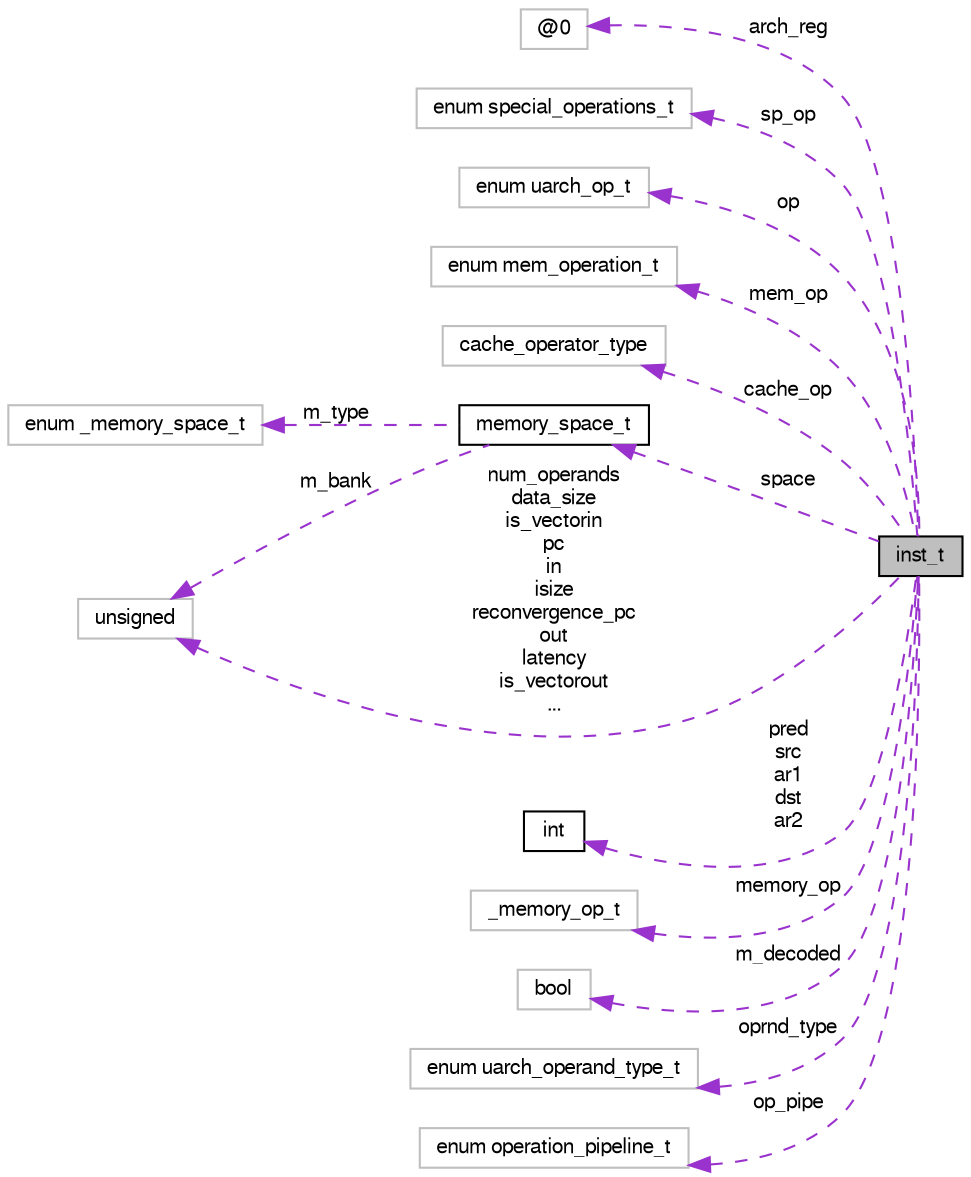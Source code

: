 digraph G
{
  bgcolor="transparent";
  edge [fontname="FreeSans",fontsize="10",labelfontname="FreeSans",labelfontsize="10"];
  node [fontname="FreeSans",fontsize="10",shape=record];
  rankdir=LR;
  Node1 [label="inst_t",height=0.2,width=0.4,color="black", fillcolor="grey75", style="filled" fontcolor="black"];
  Node2 -> Node1 [dir=back,color="darkorchid3",fontsize="10",style="dashed",label="arch_reg",fontname="FreeSans"];
  Node2 [label="@0",height=0.2,width=0.4,color="grey75"];
  Node3 -> Node1 [dir=back,color="darkorchid3",fontsize="10",style="dashed",label="sp_op",fontname="FreeSans"];
  Node3 [label="enum special_operations_t",height=0.2,width=0.4,color="grey75"];
  Node4 -> Node1 [dir=back,color="darkorchid3",fontsize="10",style="dashed",label="op",fontname="FreeSans"];
  Node4 [label="enum uarch_op_t",height=0.2,width=0.4,color="grey75"];
  Node5 -> Node1 [dir=back,color="darkorchid3",fontsize="10",style="dashed",label="mem_op",fontname="FreeSans"];
  Node5 [label="enum mem_operation_t",height=0.2,width=0.4,color="grey75"];
  Node6 -> Node1 [dir=back,color="darkorchid3",fontsize="10",style="dashed",label="cache_op",fontname="FreeSans"];
  Node6 [label="cache_operator_type",height=0.2,width=0.4,color="grey75"];
  Node7 -> Node1 [dir=back,color="darkorchid3",fontsize="10",style="dashed",label="space",fontname="FreeSans"];
  Node7 [label="memory_space_t",height=0.2,width=0.4,color="black",URL="$classmemory__space__t.html"];
  Node8 -> Node7 [dir=back,color="darkorchid3",fontsize="10",style="dashed",label="m_type",fontname="FreeSans"];
  Node8 [label="enum _memory_space_t",height=0.2,width=0.4,color="grey75"];
  Node9 -> Node7 [dir=back,color="darkorchid3",fontsize="10",style="dashed",label="m_bank",fontname="FreeSans"];
  Node9 [label="unsigned",height=0.2,width=0.4,color="grey75"];
  Node10 -> Node1 [dir=back,color="darkorchid3",fontsize="10",style="dashed",label="pred\nsrc\nar1\ndst\nar2",fontname="FreeSans"];
  Node10 [label="int",height=0.2,width=0.4,color="black",URL="$classint.html"];
  Node11 -> Node1 [dir=back,color="darkorchid3",fontsize="10",style="dashed",label="memory_op",fontname="FreeSans"];
  Node11 [label="_memory_op_t",height=0.2,width=0.4,color="grey75"];
  Node12 -> Node1 [dir=back,color="darkorchid3",fontsize="10",style="dashed",label="m_decoded",fontname="FreeSans"];
  Node12 [label="bool",height=0.2,width=0.4,color="grey75"];
  Node13 -> Node1 [dir=back,color="darkorchid3",fontsize="10",style="dashed",label="oprnd_type",fontname="FreeSans"];
  Node13 [label="enum uarch_operand_type_t",height=0.2,width=0.4,color="grey75"];
  Node9 -> Node1 [dir=back,color="darkorchid3",fontsize="10",style="dashed",label="num_operands\ndata_size\nis_vectorin\npc\nin\nisize\nreconvergence_pc\nout\nlatency\nis_vectorout\n...",fontname="FreeSans"];
  Node14 -> Node1 [dir=back,color="darkorchid3",fontsize="10",style="dashed",label="op_pipe",fontname="FreeSans"];
  Node14 [label="enum operation_pipeline_t",height=0.2,width=0.4,color="grey75"];
}
